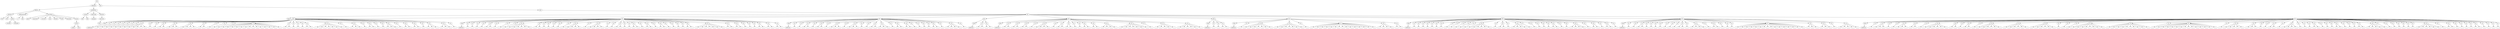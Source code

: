 digraph Tree {
	"t0" [label = "TEI"];
	"t1" [label = "teiHeader"];
	"t2" [label = "fileDesc"];
	"t3" [label = "titleStmt"];
	"t4" [label = "title"];
	"t5" [label = "title"];
	"t6" [label = "author"];
	"t7" [label = "surname"];
	"t8" [label = "forename"];
	"t9" [label = "publicationStmt"];
	"t10" [label = "p"];
	"t11" [label = "idno"];
	"t12" [label = "sourceDesc"];
	"t13" [label = "genre"];
	"t14" [label = "inspiration"];
	"t15" [label = "structure"];
	"t16" [label = "type"];
	"t17" [label = "periode"];
	"t18" [label = "taille"];
	"t19" [label = "permalien"];
	"t20" [label = "sources"];
	"t21" [label = "source"];
	"t22" [label = "author"];
	"t23" [label = "text"];
	"t24" [label = "profileDesc"];
	"t25" [label = "creation"];
	"t26" [label = "date"];
	"t27" [label = "date"];
	"t28" [label = "langUsage"];
	"t29" [label = "language"];
	"t30" [label = "textClass"];
	"t31" [label = "keywords"];
	"t32" [label = "term"];
	"t33" [label = "text"];
	"t34" [label = "body"];
	"t35" [label = "div1"];
	"t36" [label = "head"];
	"t37" [label = "div2"];
	"t38" [label = "head"];
	"t39" [label = "listPerson"];
	"t40" [label = "sp"];
	"t41" [label = "l"];
	"t42" [label = "sp"];
	"t43" [label = "l"];
	"t44" [label = "sp"];
	"t45" [label = "l"];
	"t46" [label = "sp"];
	"t47" [label = "l"];
	"t48" [label = "sp"];
	"t49" [label = "l"];
	"t50" [label = "sp"];
	"t51" [label = "l"];
	"t52" [label = "sp"];
	"t53" [label = "l"];
	"t54" [label = "sp"];
	"t55" [label = "l"];
	"t56" [label = "l"];
	"t57" [label = "l"];
	"t58" [label = "l"];
	"t59" [label = "l"];
	"t60" [label = "sp"];
	"t61" [label = "l"];
	"t62" [label = "sp"];
	"t63" [label = "l"];
	"t64" [label = "sp"];
	"t65" [label = "l"];
	"t66" [label = "l"];
	"t67" [label = "sp"];
	"t68" [label = "l"];
	"t69" [label = "l"];
	"t70" [label = "l"];
	"t71" [label = "sp"];
	"t72" [label = "l"];
	"t73" [label = "l"];
	"t74" [label = "l"];
	"t75" [label = "l"];
	"t76" [label = "sp"];
	"t77" [label = "l"];
	"t78" [label = "l"];
	"t79" [label = "sp"];
	"t80" [label = "l"];
	"t81" [label = "sp"];
	"t82" [label = "l"];
	"t83" [label = "sp"];
	"t84" [label = "l"];
	"t85" [label = "sp"];
	"t86" [label = "l"];
	"t87" [label = "l"];
	"t88" [label = "l"];
	"t89" [label = "l"];
	"t90" [label = "l"];
	"t91" [label = "l"];
	"t92" [label = "l"];
	"t93" [label = "l"];
	"t94" [label = "l"];
	"t95" [label = "l"];
	"t96" [label = "l"];
	"t97" [label = "l"];
	"t98" [label = "l"];
	"t99" [label = "l"];
	"t100" [label = "sp"];
	"t101" [label = "l"];
	"t102" [label = "l"];
	"t103" [label = "sp"];
	"t104" [label = "l"];
	"t105" [label = "sp"];
	"t106" [label = "l"];
	"t107" [label = "sp"];
	"t108" [label = "l"];
	"t109" [label = "sp"];
	"t110" [label = "l"];
	"t111" [label = "l"];
	"t112" [label = "sp"];
	"t113" [label = "l"];
	"t114" [label = "l"];
	"t115" [label = "l"];
	"t116" [label = "l"];
	"t117" [label = "l"];
	"t118" [label = "l"];
	"t119" [label = "l"];
	"t120" [label = "sp"];
	"t121" [label = "l"];
	"t122" [label = "sp"];
	"t123" [label = "l"];
	"t124" [label = "l"];
	"t125" [label = "l"];
	"t126" [label = "sp"];
	"t127" [label = "l"];
	"t128" [label = "sp"];
	"t129" [label = "l"];
	"t130" [label = "l"];
	"t131" [label = "sp"];
	"t132" [label = "l"];
	"t133" [label = "sp"];
	"t134" [label = "l"];
	"t135" [label = "sp"];
	"t136" [label = "l"];
	"t137" [label = "l"];
	"t138" [label = "l"];
	"t139" [label = "sp"];
	"t140" [label = "l"];
	"t141" [label = "sp"];
	"t142" [label = "l"];
	"t143" [label = "l"];
	"t144" [label = "sp"];
	"t145" [label = "l"];
	"t146" [label = "l"];
	"t147" [label = "sp"];
	"t148" [label = "l"];
	"t149" [label = "sp"];
	"t150" [label = "l"];
	"t151" [label = "l"];
	"t152" [label = "l"];
	"t153" [label = "sp"];
	"t154" [label = "l"];
	"t155" [label = "l"];
	"t156" [label = "l"];
	"t157" [label = "sp"];
	"t158" [label = "l"];
	"t159" [label = "div2"];
	"t160" [label = "head"];
	"t161" [label = "listPerson"];
	"t162" [label = "sp"];
	"t163" [label = "l"];
	"t164" [label = "sp"];
	"t165" [label = "l"];
	"t166" [label = "sp"];
	"t167" [label = "l"];
	"t168" [label = "sp"];
	"t169" [label = "l"];
	"t170" [label = "sp"];
	"t171" [label = "l"];
	"t172" [label = "l"];
	"t173" [label = "sp"];
	"t174" [label = "l"];
	"t175" [label = "sp"];
	"t176" [label = "l"];
	"t177" [label = "sp"];
	"t178" [label = "l"];
	"t179" [label = "sp"];
	"t180" [label = "l"];
	"t181" [label = "l"];
	"t182" [label = "l"];
	"t183" [label = "l"];
	"t184" [label = "l"];
	"t185" [label = "l"];
	"t186" [label = "sp"];
	"t187" [label = "l"];
	"t188" [label = "l"];
	"t189" [label = "sp"];
	"t190" [label = "l"];
	"t191" [label = "sp"];
	"t192" [label = "l"];
	"t193" [label = "sp"];
	"t194" [label = "l"];
	"t195" [label = "sp"];
	"t196" [label = "l"];
	"t197" [label = "sp"];
	"t198" [label = "l"];
	"t199" [label = "sp"];
	"t200" [label = "l"];
	"t201" [label = "l"];
	"t202" [label = "l"];
	"t203" [label = "l"];
	"t204" [label = "sp"];
	"t205" [label = "l"];
	"t206" [label = "sp"];
	"t207" [label = "l"];
	"t208" [label = "l"];
	"t209" [label = "l"];
	"t210" [label = "l"];
	"t211" [label = "sp"];
	"t212" [label = "l"];
	"t213" [label = "sp"];
	"t214" [label = "l"];
	"t215" [label = "sp"];
	"t216" [label = "l"];
	"t217" [label = "l"];
	"t218" [label = "sp"];
	"t219" [label = "l"];
	"t220" [label = "sp"];
	"t221" [label = "l"];
	"t222" [label = "sp"];
	"t223" [label = "l"];
	"t224" [label = "l"];
	"t225" [label = "sp"];
	"t226" [label = "l"];
	"t227" [label = "sp"];
	"t228" [label = "l"];
	"t229" [label = "l"];
	"t230" [label = "sp"];
	"t231" [label = "l"];
	"t232" [label = "sp"];
	"t233" [label = "l"];
	"t234" [label = "l"];
	"t235" [label = "sp"];
	"t236" [label = "l"];
	"t237" [label = "sp"];
	"t238" [label = "l"];
	"t239" [label = "sp"];
	"t240" [label = "l"];
	"t241" [label = "sp"];
	"t242" [label = "l"];
	"t243" [label = "sp"];
	"t244" [label = "l"];
	"t245" [label = "l"];
	"t246" [label = "sp"];
	"t247" [label = "l"];
	"t248" [label = "l"];
	"t249" [label = "l"];
	"t250" [label = "l"];
	"t251" [label = "l"];
	"t252" [label = "l"];
	"t253" [label = "l"];
	"t254" [label = "sp"];
	"t255" [label = "l"];
	"t256" [label = "l"];
	"t257" [label = "sp"];
	"t258" [label = "l"];
	"t259" [label = "l"];
	"t260" [label = "sp"];
	"t261" [label = "l"];
	"t262" [label = "sp"];
	"t263" [label = "l"];
	"t264" [label = "sp"];
	"t265" [label = "l"];
	"t266" [label = "sp"];
	"t267" [label = "l"];
	"t268" [label = "l"];
	"t269" [label = "sp"];
	"t270" [label = "l"];
	"t271" [label = "l"];
	"t272" [label = "sp"];
	"t273" [label = "l"];
	"t274" [label = "l"];
	"t275" [label = "div2"];
	"t276" [label = "head"];
	"t277" [label = "listPerson"];
	"t278" [label = "sp"];
	"t279" [label = "l"];
	"t280" [label = "sp"];
	"t281" [label = "l"];
	"t282" [label = "sp"];
	"t283" [label = "l"];
	"t284" [label = "l"];
	"t285" [label = "sp"];
	"t286" [label = "l"];
	"t287" [label = "sp"];
	"t288" [label = "l"];
	"t289" [label = "l"];
	"t290" [label = "sp"];
	"t291" [label = "l"];
	"t292" [label = "sp"];
	"t293" [label = "l"];
	"t294" [label = "l"];
	"t295" [label = "l"];
	"t296" [label = "sp"];
	"t297" [label = "l"];
	"t298" [label = "sp"];
	"t299" [label = "l"];
	"t300" [label = "l"];
	"t301" [label = "l"];
	"t302" [label = "sp"];
	"t303" [label = "l"];
	"t304" [label = "sp"];
	"t305" [label = "l"];
	"t306" [label = "sp"];
	"t307" [label = "l"];
	"t308" [label = "l"];
	"t309" [label = "sp"];
	"t310" [label = "l"];
	"t311" [label = "l"];
	"t312" [label = "l"];
	"t313" [label = "sp"];
	"t314" [label = "l"];
	"t315" [label = "sp"];
	"t316" [label = "l"];
	"t317" [label = "l"];
	"t318" [label = "sp"];
	"t319" [label = "l"];
	"t320" [label = "l"];
	"t321" [label = "sp"];
	"t322" [label = "l"];
	"t323" [label = "sp"];
	"t324" [label = "l"];
	"t325" [label = "sp"];
	"t326" [label = "l"];
	"t327" [label = "sp"];
	"t328" [label = "l"];
	"t329" [label = "sp"];
	"t330" [label = "l"];
	"t331" [label = "l"];
	"t332" [label = "sp"];
	"t333" [label = "l"];
	"t334" [label = "sp"];
	"t335" [label = "l"];
	"t336" [label = "l"];
	"t337" [label = "l"];
	"t338" [label = "l"];
	"t339" [label = "sp"];
	"t340" [label = "l"];
	"t341" [label = "div2"];
	"t342" [label = "head"];
	"t343" [label = "listPerson"];
	"t344" [label = "sp"];
	"t345" [label = "l"];
	"t346" [label = "l"];
	"t347" [label = "sp"];
	"t348" [label = "l"];
	"t349" [label = "l"];
	"t350" [label = "div2"];
	"t351" [label = "head"];
	"t352" [label = "listPerson"];
	"t353" [label = "sp"];
	"t354" [label = "l"];
	"t355" [label = "l"];
	"t356" [label = "sp"];
	"t357" [label = "l"];
	"t358" [label = "l"];
	"t359" [label = "sp"];
	"t360" [label = "l"];
	"t361" [label = "l"];
	"t362" [label = "sp"];
	"t363" [label = "l"];
	"t364" [label = "sp"];
	"t365" [label = "l"];
	"t366" [label = "l"];
	"t367" [label = "l"];
	"t368" [label = "l"];
	"t369" [label = "sp"];
	"t370" [label = "l"];
	"t371" [label = "sp"];
	"t372" [label = "l"];
	"t373" [label = "l"];
	"t374" [label = "sp"];
	"t375" [label = "l"];
	"t376" [label = "l"];
	"t377" [label = "sp"];
	"t378" [label = "l"];
	"t379" [label = "sp"];
	"t380" [label = "l"];
	"t381" [label = "sp"];
	"t382" [label = "l"];
	"t383" [label = "l"];
	"t384" [label = "sp"];
	"t385" [label = "l"];
	"t386" [label = "l"];
	"t387" [label = "sp"];
	"t388" [label = "l"];
	"t389" [label = "l"];
	"t390" [label = "l"];
	"t391" [label = "l"];
	"t392" [label = "sp"];
	"t393" [label = "l"];
	"t394" [label = "l"];
	"t395" [label = "l"];
	"t396" [label = "l"];
	"t397" [label = "l"];
	"t398" [label = "l"];
	"t399" [label = "l"];
	"t400" [label = "sp"];
	"t401" [label = "l"];
	"t402" [label = "sp"];
	"t403" [label = "l"];
	"t404" [label = "l"];
	"t405" [label = "l"];
	"t406" [label = "l"];
	"t407" [label = "l"];
	"t408" [label = "sp"];
	"t409" [label = "l"];
	"t410" [label = "l"];
	"t411" [label = "l"];
	"t412" [label = "l"];
	"t413" [label = "l"];
	"t414" [label = "l"];
	"t415" [label = "div2"];
	"t416" [label = "head"];
	"t417" [label = "listPerson"];
	"t418" [label = "sp"];
	"t419" [label = "l"];
	"t420" [label = "sp"];
	"t421" [label = "l"];
	"t422" [label = "sp"];
	"t423" [label = "l"];
	"t424" [label = "l"];
	"t425" [label = "div2"];
	"t426" [label = "head"];
	"t427" [label = "listPerson"];
	"t428" [label = "sp"];
	"t429" [label = "l"];
	"t430" [label = "sp"];
	"t431" [label = "l"];
	"t432" [label = "l"];
	"t433" [label = "l"];
	"t434" [label = "l"];
	"t435" [label = "l"];
	"t436" [label = "l"];
	"t437" [label = "l"];
	"t438" [label = "sp"];
	"t439" [label = "l"];
	"t440" [label = "l"];
	"t441" [label = "l"];
	"t442" [label = "l"];
	"t443" [label = "l"];
	"t444" [label = "l"];
	"t445" [label = "l"];
	"t446" [label = "sp"];
	"t447" [label = "l"];
	"t448" [label = "sp"];
	"t449" [label = "l"];
	"t450" [label = "l"];
	"t451" [label = "l"];
	"t452" [label = "l"];
	"t453" [label = "l"];
	"t454" [label = "l"];
	"t455" [label = "l"];
	"t456" [label = "l"];
	"t457" [label = "l"];
	"t458" [label = "l"];
	"t459" [label = "l"];
	"t460" [label = "l"];
	"t461" [label = "l"];
	"t462" [label = "l"];
	"t463" [label = "l"];
	"t464" [label = "sp"];
	"t465" [label = "l"];
	"t466" [label = "l"];
	"t467" [label = "l"];
	"t468" [label = "l"];
	"t469" [label = "sp"];
	"t470" [label = "l"];
	"t471" [label = "l"];
	"t472" [label = "div2"];
	"t473" [label = "head"];
	"t474" [label = "listPerson"];
	"t475" [label = "sp"];
	"t476" [label = "l"];
	"t477" [label = "sp"];
	"t478" [label = "l"];
	"t479" [label = "sp"];
	"t480" [label = "l"];
	"t481" [label = "sp"];
	"t482" [label = "l"];
	"t483" [label = "sp"];
	"t484" [label = "l"];
	"t485" [label = "sp"];
	"t486" [label = "l"];
	"t487" [label = "sp"];
	"t488" [label = "l"];
	"t489" [label = "sp"];
	"t490" [label = "l"];
	"t491" [label = "sp"];
	"t492" [label = "l"];
	"t493" [label = "sp"];
	"t494" [label = "l"];
	"t495" [label = "sp"];
	"t496" [label = "l"];
	"t497" [label = "sp"];
	"t498" [label = "l"];
	"t499" [label = "sp"];
	"t500" [label = "l"];
	"t501" [label = "l"];
	"t502" [label = "l"];
	"t503" [label = "l"];
	"t504" [label = "l"];
	"t505" [label = "l"];
	"t506" [label = "sp"];
	"t507" [label = "l"];
	"t508" [label = "sp"];
	"t509" [label = "l"];
	"t510" [label = "l"];
	"t511" [label = "sp"];
	"t512" [label = "l"];
	"t513" [label = "sp"];
	"t514" [label = "l"];
	"t515" [label = "l"];
	"t516" [label = "l"];
	"t517" [label = "l"];
	"t518" [label = "sp"];
	"t519" [label = "l"];
	"t520" [label = "sp"];
	"t521" [label = "l"];
	"t522" [label = "sp"];
	"t523" [label = "l"];
	"t524" [label = "sp"];
	"t525" [label = "l"];
	"t526" [label = "sp"];
	"t527" [label = "l"];
	"t528" [label = "sp"];
	"t529" [label = "l"];
	"t530" [label = "l"];
	"t531" [label = "sp"];
	"t532" [label = "l"];
	"t533" [label = "sp"];
	"t534" [label = "l"];
	"t535" [label = "sp"];
	"t536" [label = "l"];
	"t537" [label = "l"];
	"t538" [label = "l"];
	"t539" [label = "l"];
	"t540" [label = "sp"];
	"t541" [label = "l"];
	"t542" [label = "sp"];
	"t543" [label = "l"];
	"t544" [label = "l"];
	"t545" [label = "sp"];
	"t546" [label = "l"];
	"t547" [label = "sp"];
	"t548" [label = "l"];
	"t549" [label = "l"];
	"t550" [label = "sp"];
	"t551" [label = "l"];
	"t552" [label = "div2"];
	"t553" [label = "head"];
	"t554" [label = "listPerson"];
	"t555" [label = "sp"];
	"t556" [label = "l"];
	"t557" [label = "sp"];
	"t558" [label = "l"];
	"t559" [label = "sp"];
	"t560" [label = "l"];
	"t561" [label = "l"];
	"t562" [label = "sp"];
	"t563" [label = "l"];
	"t564" [label = "sp"];
	"t565" [label = "l"];
	"t566" [label = "sp"];
	"t567" [label = "l"];
	"t568" [label = "sp"];
	"t569" [label = "l"];
	"t570" [label = "sp"];
	"t571" [label = "l"];
	"t572" [label = "sp"];
	"t573" [label = "l"];
	"t574" [label = "sp"];
	"t575" [label = "l"];
	"t576" [label = "sp"];
	"t577" [label = "l"];
	"t578" [label = "l"];
	"t579" [label = "sp"];
	"t580" [label = "l"];
	"t581" [label = "sp"];
	"t582" [label = "l"];
	"t583" [label = "l"];
	"t584" [label = "l"];
	"t585" [label = "l"];
	"t586" [label = "sp"];
	"t587" [label = "l"];
	"t588" [label = "sp"];
	"t589" [label = "l"];
	"t590" [label = "l"];
	"t591" [label = "sp"];
	"t592" [label = "l"];
	"t593" [label = "sp"];
	"t594" [label = "l"];
	"t595" [label = "sp"];
	"t596" [label = "l"];
	"t597" [label = "sp"];
	"t598" [label = "l"];
	"t599" [label = "l"];
	"t600" [label = "l"];
	"t601" [label = "l"];
	"t602" [label = "l"];
	"t603" [label = "l"];
	"t604" [label = "l"];
	"t605" [label = "l"];
	"t606" [label = "l"];
	"t607" [label = "l"];
	"t608" [label = "l"];
	"t609" [label = "l"];
	"t610" [label = "l"];
	"t611" [label = "l"];
	"t612" [label = "l"];
	"t613" [label = "l"];
	"t614" [label = "sp"];
	"t615" [label = "l"];
	"t616" [label = "l"];
	"t617" [label = "l"];
	"t618" [label = "sp"];
	"t619" [label = "l"];
	"t620" [label = "l"];
	"t621" [label = "l"];
	"t622" [label = "sp"];
	"t623" [label = "l"];
	"t624" [label = "sp"];
	"t625" [label = "l"];
	"t626" [label = "l"];
	"t627" [label = "l"];
	"t628" [label = "l"];
	"t629" [label = "l"];
	"t630" [label = "div2"];
	"t631" [label = "head"];
	"t632" [label = "listPerson"];
	"t633" [label = "sp"];
	"t634" [label = "l"];
	"t635" [label = "sp"];
	"t636" [label = "l"];
	"t637" [label = "l"];
	"t638" [label = "l"];
	"t639" [label = "sp"];
	"t640" [label = "l"];
	"t641" [label = "sp"];
	"t642" [label = "l"];
	"t643" [label = "sp"];
	"t644" [label = "l"];
	"t645" [label = "l"];
	"t646" [label = "l"];
	"t647" [label = "sp"];
	"t648" [label = "l"];
	"t649" [label = "l"];
	"t650" [label = "sp"];
	"t651" [label = "l"];
	"t652" [label = "sp"];
	"t653" [label = "l"];
	"t654" [label = "l"];
	"t655" [label = "l"];
	"t656" [label = "l"];
	"t657" [label = "l"];
	"t658" [label = "l"];
	"t659" [label = "sp"];
	"t660" [label = "l"];
	"t661" [label = "l"];
	"t662" [label = "sp"];
	"t663" [label = "l"];
	"t664" [label = "sp"];
	"t665" [label = "l"];
	"t666" [label = "l"];
	"t667" [label = "sp"];
	"t668" [label = "l"];
	"t669" [label = "sp"];
	"t670" [label = "l"];
	"t671" [label = "l"];
	"t672" [label = "l"];
	"t673" [label = "l"];
	"t674" [label = "l"];
	"t675" [label = "l"];
	"t676" [label = "sp"];
	"t677" [label = "l"];
	"t678" [label = "l"];
	"t679" [label = "l"];
	"t680" [label = "l"];
	"t681" [label = "l"];
	"t682" [label = "l"];
	"t683" [label = "sp"];
	"t684" [label = "l"];
	"t685" [label = "l"];
	"t686" [label = "l"];
	"t687" [label = "l"];
	"t688" [label = "l"];
	"t689" [label = "l"];
	"t690" [label = "sp"];
	"t691" [label = "l"];
	"t692" [label = "sp"];
	"t693" [label = "l"];
	"t694" [label = "sp"];
	"t695" [label = "l"];
	"t696" [label = "sp"];
	"t697" [label = "l"];
	"t698" [label = "l"];
	"t699" [label = "l"];
	"t700" [label = "l"];
	"t701" [label = "l"];
	"t702" [label = "l"];
	"t703" [label = "l"];
	"t704" [label = "l"];
	"t705" [label = "sp"];
	"t706" [label = "l"];
	"t707" [label = "l"];
	"t708" [label = "l"];
	"t709" [label = "l"];
	"t710" [label = "l"];
	"t711" [label = "l"];
	"t712" [label = "l"];
	"t713" [label = "l"];
	"t714" [label = "l"];
	"t715" [label = "l"];
	"t716" [label = "sp"];
	"t717" [label = "l"];
	"t718" [label = "sp"];
	"t719" [label = "l"];
	"t720" [label = "l"];
	"t721" [label = "l"];
	"t722" [label = "l"];
	"t723" [label = "l"];
	"t724" [label = "l"];
	"t725" [label = "l"];
	"t726" [label = "l"];
	"t727" [label = "l"];
	"t728" [label = "l"];
	"t729" [label = "l"];
	"t730" [label = "l"];
	"t731" [label = "l"];
	"t732" [label = "l"];
	"t733" [label = "sp"];
	"t734" [label = "l"];
	"t735" [label = "sp"];
	"t736" [label = "l"];
	"t737" [label = "l"];
	"t738" [label = "l"];
	"t739" [label = "l"];
	"t740" [label = "l"];
	"t741" [label = "sp"];
	"t742" [label = "l"];
	"t743" [label = "l"];
	"t744" [label = "l"];
	"t745" [label = "sp"];
	"t746" [label = "l"];
	"t747" [label = "sp"];
	"t748" [label = "l"];
	"t749" [label = "sp"];
	"t750" [label = "l"];
	"t751" [label = "l"];
	"t752" [label = "sp"];
	"t753" [label = "l"];
	"t754" [label = "sp"];
	"t755" [label = "l"];
	"t756" [label = "l"];
	"t757" [label = "l"];
	"t758" [label = "l"];
	"t759" [label = "sp"];
	"t760" [label = "l"];
	"t761" [label = "sp"];
	"t762" [label = "l"];
	"t763" [label = "sp"];
	"t764" [label = "l"];
	"t765" [label = "sp"];
	"t766" [label = "l"];
	"t767" [label = "l"];
	"t768" [label = "sp"];
	"t769" [label = "l"];
	"t770" [label = "sp"];
	"t771" [label = "l"];
	"t772" [label = "sp"];
	"t773" [label = "l"];
	"t774" [label = "sp"];
	"t775" [label = "l"];
	"t776" [label = "l"];
	"t777" [label = "sp"];
	"t778" [label = "l"];
	"t779" [label = "sp"];
	"t780" [label = "l"];
	"t781" [label = "sp"];
	"t782" [label = "l"];
	"t783" [label = "sp"];
	"t784" [label = "l"];
	"t785" [label = "l"];
	"t786" [label = "sp"];
	"t787" [label = "l"];
	"t788" [label = "l"];
	"t789" [label = "l"];
	"t790" [label = "l"];
	"t791" [label = "sp"];
	"t792" [label = "l"];
	"t793" [label = "sp"];
	"t794" [label = "l"];
	"t795" [label = "sp"];
	"t796" [label = "l"];
	"t797" [label = "sp"];
	"t798" [label = "l"];
	"t799" [label = "sp"];
	"t800" [label = "l"];
	"t801" [label = "sp"];
	"t802" [label = "l"];
	"t803" [label = "sp"];
	"t804" [label = "l"];
	"t805" [label = "sp"];
	"t806" [label = "l"];
	"t807" [label = "l"];
	"t808" [label = "l"];
	"t809" [label = "l"];
	"t810" [label = "l"];
	"t811" [label = "l"];
	"t812" [label = "sp"];
	"t813" [label = "l"];
	"t814" [label = "sp"];
	"t815" [label = "l"];
	"t816" [label = "l"];
	"t817" [label = "sp"];
	"t818" [label = "l"];
	"t819" [label = "sp"];
	"t820" [label = "l"];
	"t821" [label = "sp"];
	"t822" [label = "l"];
	"t823" [label = "sp"];
	"t824" [label = "l"];
	"t825" [label = "sp"];
	"t826" [label = "l"];
	"t827" [label = "l"];
	"t828" [label = "sp"];
	"t829" [label = "l"];
	"t830" [label = "sp"];
	"t831" [label = "l"];
	"t832" [label = "sp"];
	"t833" [label = "l"];
	"t834" [label = "sp"];
	"t835" [label = "l"];
	"t0" -> "t1";
	"t1" -> "t2";
	"t2" -> "t3";
	"t3" -> "t4";
	"t3" -> "t5";
	"t3" -> "t6";
	"t6" -> "t7";
	"t6" -> "t8";
	"t2" -> "t9";
	"t9" -> "t10";
	"t9" -> "t11";
	"t2" -> "t12";
	"t12" -> "t13";
	"t12" -> "t14";
	"t12" -> "t15";
	"t12" -> "t16";
	"t12" -> "t17";
	"t12" -> "t18";
	"t12" -> "t19";
	"t12" -> "t20";
	"t20" -> "t21";
	"t21" -> "t22";
	"t21" -> "t23";
	"t1" -> "t24";
	"t24" -> "t25";
	"t25" -> "t26";
	"t25" -> "t27";
	"t24" -> "t28";
	"t28" -> "t29";
	"t24" -> "t30";
	"t30" -> "t31";
	"t31" -> "t32";
	"t0" -> "t33";
	"t33" -> "t34";
	"t34" -> "t35";
	"t35" -> "t36";
	"t35" -> "t37";
	"t37" -> "t38";
	"t38" -> "t39";
	"t37" -> "t40";
	"t40" -> "t41";
	"t37" -> "t42";
	"t42" -> "t43";
	"t37" -> "t44";
	"t44" -> "t45";
	"t37" -> "t46";
	"t46" -> "t47";
	"t37" -> "t48";
	"t48" -> "t49";
	"t37" -> "t50";
	"t50" -> "t51";
	"t37" -> "t52";
	"t52" -> "t53";
	"t37" -> "t54";
	"t54" -> "t55";
	"t54" -> "t56";
	"t54" -> "t57";
	"t54" -> "t58";
	"t54" -> "t59";
	"t37" -> "t60";
	"t60" -> "t61";
	"t37" -> "t62";
	"t62" -> "t63";
	"t37" -> "t64";
	"t64" -> "t65";
	"t64" -> "t66";
	"t37" -> "t67";
	"t67" -> "t68";
	"t67" -> "t69";
	"t67" -> "t70";
	"t37" -> "t71";
	"t71" -> "t72";
	"t71" -> "t73";
	"t71" -> "t74";
	"t71" -> "t75";
	"t37" -> "t76";
	"t76" -> "t77";
	"t76" -> "t78";
	"t37" -> "t79";
	"t79" -> "t80";
	"t37" -> "t81";
	"t81" -> "t82";
	"t37" -> "t83";
	"t83" -> "t84";
	"t37" -> "t85";
	"t85" -> "t86";
	"t85" -> "t87";
	"t85" -> "t88";
	"t85" -> "t89";
	"t85" -> "t90";
	"t85" -> "t91";
	"t85" -> "t92";
	"t85" -> "t93";
	"t85" -> "t94";
	"t85" -> "t95";
	"t85" -> "t96";
	"t85" -> "t97";
	"t85" -> "t98";
	"t85" -> "t99";
	"t37" -> "t100";
	"t100" -> "t101";
	"t100" -> "t102";
	"t37" -> "t103";
	"t103" -> "t104";
	"t37" -> "t105";
	"t105" -> "t106";
	"t37" -> "t107";
	"t107" -> "t108";
	"t37" -> "t109";
	"t109" -> "t110";
	"t109" -> "t111";
	"t37" -> "t112";
	"t112" -> "t113";
	"t112" -> "t114";
	"t112" -> "t115";
	"t112" -> "t116";
	"t112" -> "t117";
	"t112" -> "t118";
	"t112" -> "t119";
	"t37" -> "t120";
	"t120" -> "t121";
	"t37" -> "t122";
	"t122" -> "t123";
	"t122" -> "t124";
	"t122" -> "t125";
	"t37" -> "t126";
	"t126" -> "t127";
	"t37" -> "t128";
	"t128" -> "t129";
	"t128" -> "t130";
	"t37" -> "t131";
	"t131" -> "t132";
	"t37" -> "t133";
	"t133" -> "t134";
	"t37" -> "t135";
	"t135" -> "t136";
	"t135" -> "t137";
	"t135" -> "t138";
	"t37" -> "t139";
	"t139" -> "t140";
	"t37" -> "t141";
	"t141" -> "t142";
	"t141" -> "t143";
	"t37" -> "t144";
	"t144" -> "t145";
	"t144" -> "t146";
	"t37" -> "t147";
	"t147" -> "t148";
	"t37" -> "t149";
	"t149" -> "t150";
	"t149" -> "t151";
	"t149" -> "t152";
	"t37" -> "t153";
	"t153" -> "t154";
	"t153" -> "t155";
	"t153" -> "t156";
	"t37" -> "t157";
	"t157" -> "t158";
	"t35" -> "t159";
	"t159" -> "t160";
	"t160" -> "t161";
	"t159" -> "t162";
	"t162" -> "t163";
	"t159" -> "t164";
	"t164" -> "t165";
	"t159" -> "t166";
	"t166" -> "t167";
	"t159" -> "t168";
	"t168" -> "t169";
	"t159" -> "t170";
	"t170" -> "t171";
	"t170" -> "t172";
	"t159" -> "t173";
	"t173" -> "t174";
	"t159" -> "t175";
	"t175" -> "t176";
	"t159" -> "t177";
	"t177" -> "t178";
	"t159" -> "t179";
	"t179" -> "t180";
	"t179" -> "t181";
	"t179" -> "t182";
	"t179" -> "t183";
	"t179" -> "t184";
	"t179" -> "t185";
	"t159" -> "t186";
	"t186" -> "t187";
	"t186" -> "t188";
	"t159" -> "t189";
	"t189" -> "t190";
	"t159" -> "t191";
	"t191" -> "t192";
	"t159" -> "t193";
	"t193" -> "t194";
	"t159" -> "t195";
	"t195" -> "t196";
	"t159" -> "t197";
	"t197" -> "t198";
	"t159" -> "t199";
	"t199" -> "t200";
	"t199" -> "t201";
	"t199" -> "t202";
	"t199" -> "t203";
	"t159" -> "t204";
	"t204" -> "t205";
	"t159" -> "t206";
	"t206" -> "t207";
	"t206" -> "t208";
	"t206" -> "t209";
	"t206" -> "t210";
	"t159" -> "t211";
	"t211" -> "t212";
	"t159" -> "t213";
	"t213" -> "t214";
	"t159" -> "t215";
	"t215" -> "t216";
	"t215" -> "t217";
	"t159" -> "t218";
	"t218" -> "t219";
	"t159" -> "t220";
	"t220" -> "t221";
	"t159" -> "t222";
	"t222" -> "t223";
	"t222" -> "t224";
	"t159" -> "t225";
	"t225" -> "t226";
	"t159" -> "t227";
	"t227" -> "t228";
	"t227" -> "t229";
	"t159" -> "t230";
	"t230" -> "t231";
	"t159" -> "t232";
	"t232" -> "t233";
	"t232" -> "t234";
	"t159" -> "t235";
	"t235" -> "t236";
	"t159" -> "t237";
	"t237" -> "t238";
	"t159" -> "t239";
	"t239" -> "t240";
	"t159" -> "t241";
	"t241" -> "t242";
	"t159" -> "t243";
	"t243" -> "t244";
	"t243" -> "t245";
	"t159" -> "t246";
	"t246" -> "t247";
	"t246" -> "t248";
	"t246" -> "t249";
	"t246" -> "t250";
	"t246" -> "t251";
	"t246" -> "t252";
	"t246" -> "t253";
	"t159" -> "t254";
	"t254" -> "t255";
	"t254" -> "t256";
	"t159" -> "t257";
	"t257" -> "t258";
	"t257" -> "t259";
	"t159" -> "t260";
	"t260" -> "t261";
	"t159" -> "t262";
	"t262" -> "t263";
	"t159" -> "t264";
	"t264" -> "t265";
	"t159" -> "t266";
	"t266" -> "t267";
	"t266" -> "t268";
	"t159" -> "t269";
	"t269" -> "t270";
	"t269" -> "t271";
	"t159" -> "t272";
	"t272" -> "t273";
	"t272" -> "t274";
	"t35" -> "t275";
	"t275" -> "t276";
	"t276" -> "t277";
	"t275" -> "t278";
	"t278" -> "t279";
	"t275" -> "t280";
	"t280" -> "t281";
	"t275" -> "t282";
	"t282" -> "t283";
	"t282" -> "t284";
	"t275" -> "t285";
	"t285" -> "t286";
	"t275" -> "t287";
	"t287" -> "t288";
	"t287" -> "t289";
	"t275" -> "t290";
	"t290" -> "t291";
	"t275" -> "t292";
	"t292" -> "t293";
	"t292" -> "t294";
	"t292" -> "t295";
	"t275" -> "t296";
	"t296" -> "t297";
	"t275" -> "t298";
	"t298" -> "t299";
	"t298" -> "t300";
	"t298" -> "t301";
	"t275" -> "t302";
	"t302" -> "t303";
	"t275" -> "t304";
	"t304" -> "t305";
	"t275" -> "t306";
	"t306" -> "t307";
	"t306" -> "t308";
	"t275" -> "t309";
	"t309" -> "t310";
	"t309" -> "t311";
	"t309" -> "t312";
	"t275" -> "t313";
	"t313" -> "t314";
	"t275" -> "t315";
	"t315" -> "t316";
	"t315" -> "t317";
	"t275" -> "t318";
	"t318" -> "t319";
	"t318" -> "t320";
	"t275" -> "t321";
	"t321" -> "t322";
	"t275" -> "t323";
	"t323" -> "t324";
	"t275" -> "t325";
	"t325" -> "t326";
	"t275" -> "t327";
	"t327" -> "t328";
	"t275" -> "t329";
	"t329" -> "t330";
	"t329" -> "t331";
	"t275" -> "t332";
	"t332" -> "t333";
	"t275" -> "t334";
	"t334" -> "t335";
	"t334" -> "t336";
	"t334" -> "t337";
	"t334" -> "t338";
	"t275" -> "t339";
	"t339" -> "t340";
	"t35" -> "t341";
	"t341" -> "t342";
	"t342" -> "t343";
	"t341" -> "t344";
	"t344" -> "t345";
	"t344" -> "t346";
	"t341" -> "t347";
	"t347" -> "t348";
	"t347" -> "t349";
	"t35" -> "t350";
	"t350" -> "t351";
	"t351" -> "t352";
	"t350" -> "t353";
	"t353" -> "t354";
	"t353" -> "t355";
	"t350" -> "t356";
	"t356" -> "t357";
	"t356" -> "t358";
	"t350" -> "t359";
	"t359" -> "t360";
	"t359" -> "t361";
	"t350" -> "t362";
	"t362" -> "t363";
	"t350" -> "t364";
	"t364" -> "t365";
	"t364" -> "t366";
	"t364" -> "t367";
	"t364" -> "t368";
	"t350" -> "t369";
	"t369" -> "t370";
	"t350" -> "t371";
	"t371" -> "t372";
	"t371" -> "t373";
	"t350" -> "t374";
	"t374" -> "t375";
	"t374" -> "t376";
	"t350" -> "t377";
	"t377" -> "t378";
	"t350" -> "t379";
	"t379" -> "t380";
	"t350" -> "t381";
	"t381" -> "t382";
	"t381" -> "t383";
	"t350" -> "t384";
	"t384" -> "t385";
	"t384" -> "t386";
	"t350" -> "t387";
	"t387" -> "t388";
	"t387" -> "t389";
	"t387" -> "t390";
	"t387" -> "t391";
	"t350" -> "t392";
	"t392" -> "t393";
	"t392" -> "t394";
	"t392" -> "t395";
	"t392" -> "t396";
	"t392" -> "t397";
	"t392" -> "t398";
	"t392" -> "t399";
	"t350" -> "t400";
	"t400" -> "t401";
	"t350" -> "t402";
	"t402" -> "t403";
	"t402" -> "t404";
	"t402" -> "t405";
	"t402" -> "t406";
	"t402" -> "t407";
	"t350" -> "t408";
	"t408" -> "t409";
	"t408" -> "t410";
	"t408" -> "t411";
	"t408" -> "t412";
	"t408" -> "t413";
	"t408" -> "t414";
	"t35" -> "t415";
	"t415" -> "t416";
	"t416" -> "t417";
	"t415" -> "t418";
	"t418" -> "t419";
	"t415" -> "t420";
	"t420" -> "t421";
	"t415" -> "t422";
	"t422" -> "t423";
	"t422" -> "t424";
	"t35" -> "t425";
	"t425" -> "t426";
	"t426" -> "t427";
	"t425" -> "t428";
	"t428" -> "t429";
	"t425" -> "t430";
	"t430" -> "t431";
	"t430" -> "t432";
	"t430" -> "t433";
	"t430" -> "t434";
	"t430" -> "t435";
	"t430" -> "t436";
	"t430" -> "t437";
	"t425" -> "t438";
	"t438" -> "t439";
	"t438" -> "t440";
	"t438" -> "t441";
	"t438" -> "t442";
	"t438" -> "t443";
	"t438" -> "t444";
	"t438" -> "t445";
	"t425" -> "t446";
	"t446" -> "t447";
	"t425" -> "t448";
	"t448" -> "t449";
	"t448" -> "t450";
	"t448" -> "t451";
	"t448" -> "t452";
	"t448" -> "t453";
	"t448" -> "t454";
	"t448" -> "t455";
	"t448" -> "t456";
	"t448" -> "t457";
	"t448" -> "t458";
	"t448" -> "t459";
	"t448" -> "t460";
	"t448" -> "t461";
	"t448" -> "t462";
	"t448" -> "t463";
	"t425" -> "t464";
	"t464" -> "t465";
	"t464" -> "t466";
	"t464" -> "t467";
	"t464" -> "t468";
	"t425" -> "t469";
	"t469" -> "t470";
	"t469" -> "t471";
	"t35" -> "t472";
	"t472" -> "t473";
	"t473" -> "t474";
	"t472" -> "t475";
	"t475" -> "t476";
	"t472" -> "t477";
	"t477" -> "t478";
	"t472" -> "t479";
	"t479" -> "t480";
	"t472" -> "t481";
	"t481" -> "t482";
	"t472" -> "t483";
	"t483" -> "t484";
	"t472" -> "t485";
	"t485" -> "t486";
	"t472" -> "t487";
	"t487" -> "t488";
	"t472" -> "t489";
	"t489" -> "t490";
	"t472" -> "t491";
	"t491" -> "t492";
	"t472" -> "t493";
	"t493" -> "t494";
	"t472" -> "t495";
	"t495" -> "t496";
	"t472" -> "t497";
	"t497" -> "t498";
	"t472" -> "t499";
	"t499" -> "t500";
	"t499" -> "t501";
	"t499" -> "t502";
	"t499" -> "t503";
	"t499" -> "t504";
	"t499" -> "t505";
	"t472" -> "t506";
	"t506" -> "t507";
	"t472" -> "t508";
	"t508" -> "t509";
	"t508" -> "t510";
	"t472" -> "t511";
	"t511" -> "t512";
	"t472" -> "t513";
	"t513" -> "t514";
	"t513" -> "t515";
	"t513" -> "t516";
	"t513" -> "t517";
	"t472" -> "t518";
	"t518" -> "t519";
	"t472" -> "t520";
	"t520" -> "t521";
	"t472" -> "t522";
	"t522" -> "t523";
	"t472" -> "t524";
	"t524" -> "t525";
	"t472" -> "t526";
	"t526" -> "t527";
	"t472" -> "t528";
	"t528" -> "t529";
	"t528" -> "t530";
	"t472" -> "t531";
	"t531" -> "t532";
	"t472" -> "t533";
	"t533" -> "t534";
	"t472" -> "t535";
	"t535" -> "t536";
	"t535" -> "t537";
	"t535" -> "t538";
	"t535" -> "t539";
	"t472" -> "t540";
	"t540" -> "t541";
	"t472" -> "t542";
	"t542" -> "t543";
	"t542" -> "t544";
	"t472" -> "t545";
	"t545" -> "t546";
	"t472" -> "t547";
	"t547" -> "t548";
	"t547" -> "t549";
	"t472" -> "t550";
	"t550" -> "t551";
	"t35" -> "t552";
	"t552" -> "t553";
	"t553" -> "t554";
	"t552" -> "t555";
	"t555" -> "t556";
	"t552" -> "t557";
	"t557" -> "t558";
	"t552" -> "t559";
	"t559" -> "t560";
	"t559" -> "t561";
	"t552" -> "t562";
	"t562" -> "t563";
	"t552" -> "t564";
	"t564" -> "t565";
	"t552" -> "t566";
	"t566" -> "t567";
	"t552" -> "t568";
	"t568" -> "t569";
	"t552" -> "t570";
	"t570" -> "t571";
	"t552" -> "t572";
	"t572" -> "t573";
	"t552" -> "t574";
	"t574" -> "t575";
	"t552" -> "t576";
	"t576" -> "t577";
	"t576" -> "t578";
	"t552" -> "t579";
	"t579" -> "t580";
	"t552" -> "t581";
	"t581" -> "t582";
	"t581" -> "t583";
	"t581" -> "t584";
	"t581" -> "t585";
	"t552" -> "t586";
	"t586" -> "t587";
	"t552" -> "t588";
	"t588" -> "t589";
	"t588" -> "t590";
	"t552" -> "t591";
	"t591" -> "t592";
	"t552" -> "t593";
	"t593" -> "t594";
	"t552" -> "t595";
	"t595" -> "t596";
	"t552" -> "t597";
	"t597" -> "t598";
	"t597" -> "t599";
	"t597" -> "t600";
	"t597" -> "t601";
	"t597" -> "t602";
	"t597" -> "t603";
	"t597" -> "t604";
	"t597" -> "t605";
	"t597" -> "t606";
	"t597" -> "t607";
	"t597" -> "t608";
	"t597" -> "t609";
	"t597" -> "t610";
	"t597" -> "t611";
	"t597" -> "t612";
	"t597" -> "t613";
	"t552" -> "t614";
	"t614" -> "t615";
	"t614" -> "t616";
	"t614" -> "t617";
	"t552" -> "t618";
	"t618" -> "t619";
	"t618" -> "t620";
	"t618" -> "t621";
	"t552" -> "t622";
	"t622" -> "t623";
	"t552" -> "t624";
	"t624" -> "t625";
	"t624" -> "t626";
	"t624" -> "t627";
	"t624" -> "t628";
	"t624" -> "t629";
	"t35" -> "t630";
	"t630" -> "t631";
	"t631" -> "t632";
	"t630" -> "t633";
	"t633" -> "t634";
	"t630" -> "t635";
	"t635" -> "t636";
	"t635" -> "t637";
	"t635" -> "t638";
	"t630" -> "t639";
	"t639" -> "t640";
	"t630" -> "t641";
	"t641" -> "t642";
	"t630" -> "t643";
	"t643" -> "t644";
	"t643" -> "t645";
	"t643" -> "t646";
	"t630" -> "t647";
	"t647" -> "t648";
	"t647" -> "t649";
	"t630" -> "t650";
	"t650" -> "t651";
	"t630" -> "t652";
	"t652" -> "t653";
	"t652" -> "t654";
	"t652" -> "t655";
	"t652" -> "t656";
	"t652" -> "t657";
	"t652" -> "t658";
	"t630" -> "t659";
	"t659" -> "t660";
	"t659" -> "t661";
	"t630" -> "t662";
	"t662" -> "t663";
	"t630" -> "t664";
	"t664" -> "t665";
	"t664" -> "t666";
	"t630" -> "t667";
	"t667" -> "t668";
	"t630" -> "t669";
	"t669" -> "t670";
	"t669" -> "t671";
	"t669" -> "t672";
	"t669" -> "t673";
	"t669" -> "t674";
	"t669" -> "t675";
	"t630" -> "t676";
	"t676" -> "t677";
	"t676" -> "t678";
	"t676" -> "t679";
	"t676" -> "t680";
	"t676" -> "t681";
	"t676" -> "t682";
	"t630" -> "t683";
	"t683" -> "t684";
	"t683" -> "t685";
	"t683" -> "t686";
	"t683" -> "t687";
	"t683" -> "t688";
	"t683" -> "t689";
	"t630" -> "t690";
	"t690" -> "t691";
	"t630" -> "t692";
	"t692" -> "t693";
	"t630" -> "t694";
	"t694" -> "t695";
	"t630" -> "t696";
	"t696" -> "t697";
	"t696" -> "t698";
	"t696" -> "t699";
	"t696" -> "t700";
	"t696" -> "t701";
	"t696" -> "t702";
	"t696" -> "t703";
	"t696" -> "t704";
	"t630" -> "t705";
	"t705" -> "t706";
	"t705" -> "t707";
	"t705" -> "t708";
	"t705" -> "t709";
	"t705" -> "t710";
	"t705" -> "t711";
	"t705" -> "t712";
	"t705" -> "t713";
	"t705" -> "t714";
	"t705" -> "t715";
	"t630" -> "t716";
	"t716" -> "t717";
	"t630" -> "t718";
	"t718" -> "t719";
	"t718" -> "t720";
	"t718" -> "t721";
	"t718" -> "t722";
	"t718" -> "t723";
	"t718" -> "t724";
	"t718" -> "t725";
	"t718" -> "t726";
	"t718" -> "t727";
	"t718" -> "t728";
	"t718" -> "t729";
	"t718" -> "t730";
	"t718" -> "t731";
	"t718" -> "t732";
	"t630" -> "t733";
	"t733" -> "t734";
	"t630" -> "t735";
	"t735" -> "t736";
	"t735" -> "t737";
	"t735" -> "t738";
	"t735" -> "t739";
	"t735" -> "t740";
	"t630" -> "t741";
	"t741" -> "t742";
	"t741" -> "t743";
	"t741" -> "t744";
	"t630" -> "t745";
	"t745" -> "t746";
	"t630" -> "t747";
	"t747" -> "t748";
	"t630" -> "t749";
	"t749" -> "t750";
	"t749" -> "t751";
	"t630" -> "t752";
	"t752" -> "t753";
	"t630" -> "t754";
	"t754" -> "t755";
	"t754" -> "t756";
	"t754" -> "t757";
	"t754" -> "t758";
	"t630" -> "t759";
	"t759" -> "t760";
	"t630" -> "t761";
	"t761" -> "t762";
	"t630" -> "t763";
	"t763" -> "t764";
	"t630" -> "t765";
	"t765" -> "t766";
	"t765" -> "t767";
	"t630" -> "t768";
	"t768" -> "t769";
	"t630" -> "t770";
	"t770" -> "t771";
	"t630" -> "t772";
	"t772" -> "t773";
	"t630" -> "t774";
	"t774" -> "t775";
	"t774" -> "t776";
	"t630" -> "t777";
	"t777" -> "t778";
	"t630" -> "t779";
	"t779" -> "t780";
	"t630" -> "t781";
	"t781" -> "t782";
	"t630" -> "t783";
	"t783" -> "t784";
	"t783" -> "t785";
	"t630" -> "t786";
	"t786" -> "t787";
	"t786" -> "t788";
	"t786" -> "t789";
	"t786" -> "t790";
	"t630" -> "t791";
	"t791" -> "t792";
	"t630" -> "t793";
	"t793" -> "t794";
	"t630" -> "t795";
	"t795" -> "t796";
	"t630" -> "t797";
	"t797" -> "t798";
	"t630" -> "t799";
	"t799" -> "t800";
	"t630" -> "t801";
	"t801" -> "t802";
	"t630" -> "t803";
	"t803" -> "t804";
	"t630" -> "t805";
	"t805" -> "t806";
	"t805" -> "t807";
	"t805" -> "t808";
	"t805" -> "t809";
	"t805" -> "t810";
	"t805" -> "t811";
	"t630" -> "t812";
	"t812" -> "t813";
	"t630" -> "t814";
	"t814" -> "t815";
	"t814" -> "t816";
	"t630" -> "t817";
	"t817" -> "t818";
	"t630" -> "t819";
	"t819" -> "t820";
	"t630" -> "t821";
	"t821" -> "t822";
	"t630" -> "t823";
	"t823" -> "t824";
	"t630" -> "t825";
	"t825" -> "t826";
	"t825" -> "t827";
	"t630" -> "t828";
	"t828" -> "t829";
	"t630" -> "t830";
	"t830" -> "t831";
	"t630" -> "t832";
	"t832" -> "t833";
	"t630" -> "t834";
	"t834" -> "t835";
}
